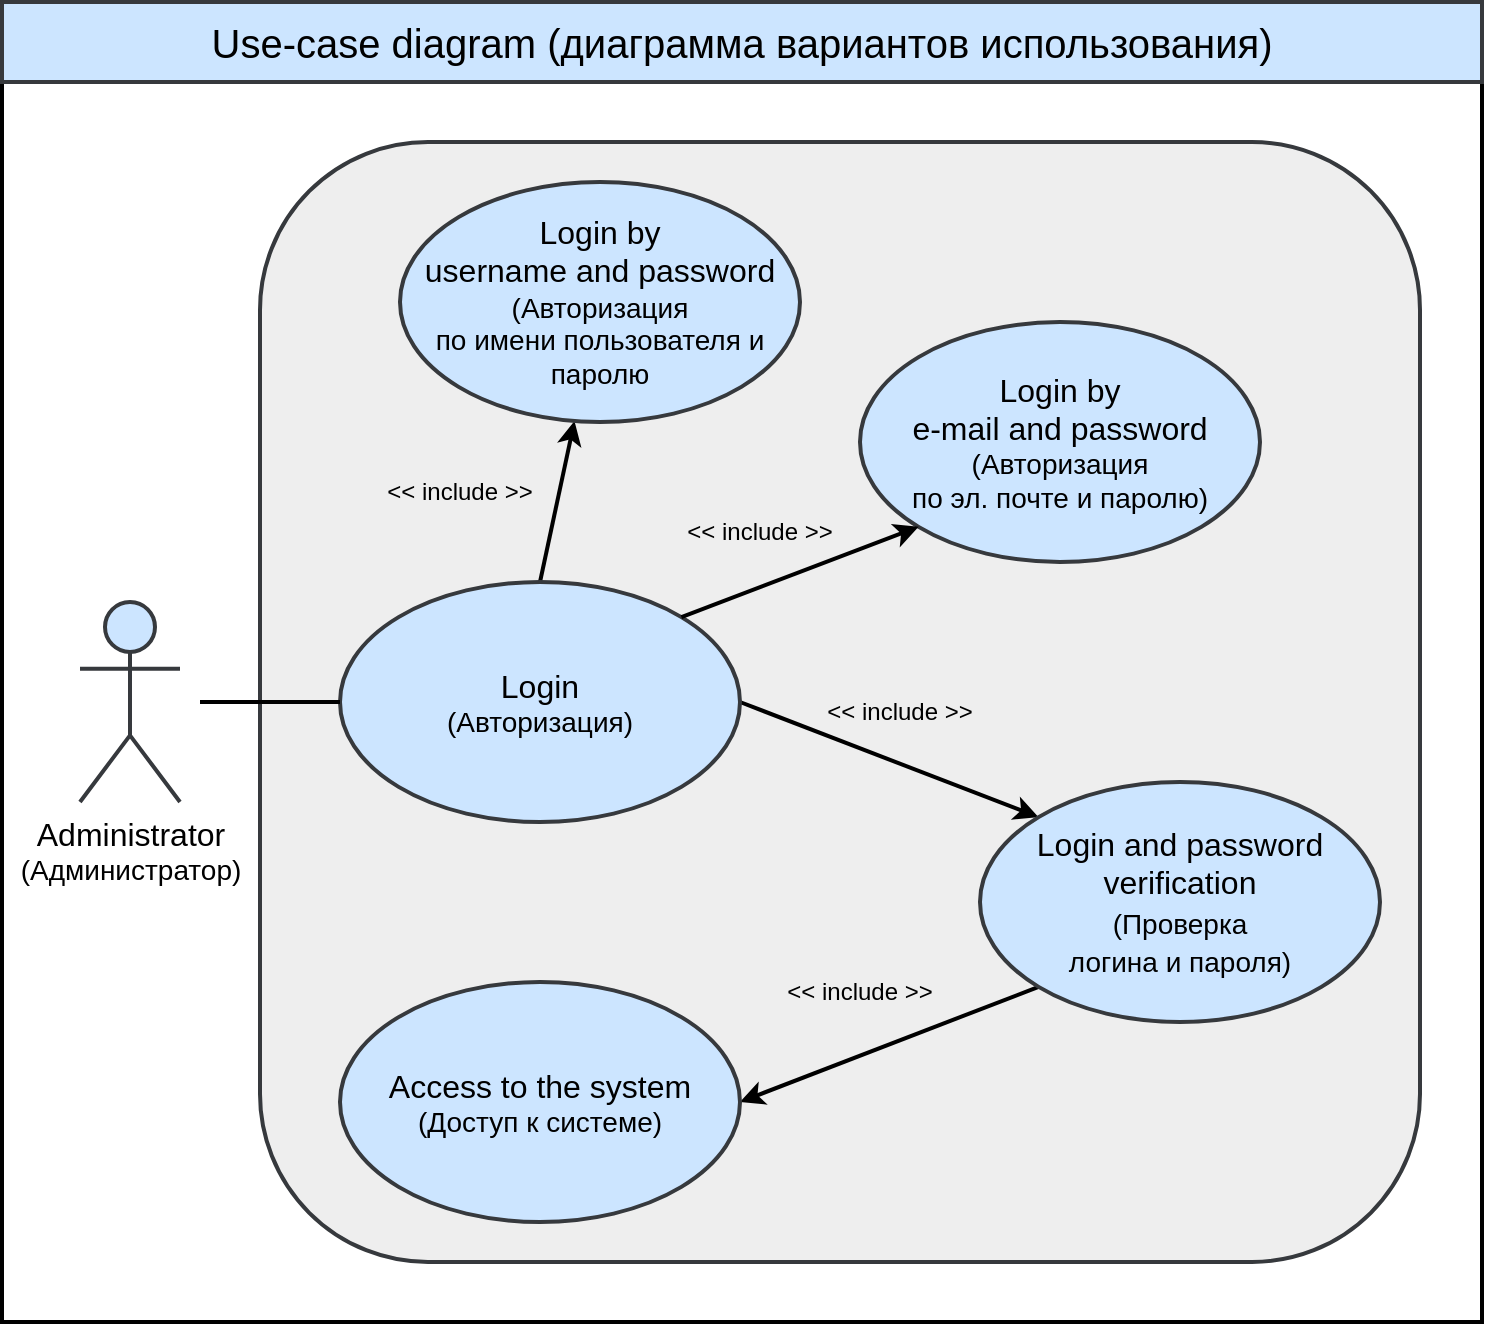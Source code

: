 <mxfile version="21.8.2" type="device">
  <diagram name="Use-case diagram" id="-hcLdymIl5YI1UWwQXHo">
    <mxGraphModel dx="1036" dy="702" grid="1" gridSize="10" guides="1" tooltips="1" connect="1" arrows="1" fold="1" page="1" pageScale="1" pageWidth="827" pageHeight="1169" math="0" shadow="0">
      <root>
        <mxCell id="0" />
        <mxCell id="1" parent="0" />
        <mxCell id="OODzUO_T71VTLAaAEDP0-20" value="" style="rounded=0;whiteSpace=wrap;html=1;fillColor=default;strokeWidth=2;" parent="1" vertex="1">
          <mxGeometry x="40" y="80" width="740" height="620" as="geometry" />
        </mxCell>
        <mxCell id="OODzUO_T71VTLAaAEDP0-21" value="" style="rounded=1;whiteSpace=wrap;html=1;strokeWidth=2;fillColor=#eeeeee;strokeColor=#36393d;" parent="1" vertex="1">
          <mxGeometry x="169" y="110" width="580" height="560" as="geometry" />
        </mxCell>
        <mxCell id="OODzUO_T71VTLAaAEDP0-1" value="&lt;font style=&quot;&quot;&gt;&lt;span style=&quot;font-size: 16px;&quot;&gt;Administrator&lt;/span&gt;&lt;br style=&quot;border-color: var(--border-color);&quot;&gt;&lt;font style=&quot;font-size: 14px;&quot;&gt;(Администратор)&lt;/font&gt;&lt;/font&gt;" style="shape=umlActor;verticalLabelPosition=bottom;verticalAlign=top;html=1;outlineConnect=0;fillColor=#cce5ff;strokeColor=#36393d;strokeWidth=2;" parent="1" vertex="1">
          <mxGeometry x="79" y="340" width="50" height="100" as="geometry" />
        </mxCell>
        <mxCell id="OODzUO_T71VTLAaAEDP0-9" style="rounded=0;orthogonalLoop=1;jettySize=auto;html=1;exitX=1;exitY=0.5;exitDx=0;exitDy=0;entryX=0;entryY=0;entryDx=0;entryDy=0;strokeWidth=2;" parent="1" source="OODzUO_T71VTLAaAEDP0-2" target="OODzUO_T71VTLAaAEDP0-3" edge="1">
          <mxGeometry relative="1" as="geometry" />
        </mxCell>
        <mxCell id="OODzUO_T71VTLAaAEDP0-11" style="rounded=0;orthogonalLoop=1;jettySize=auto;html=1;exitX=0.5;exitY=0;exitDx=0;exitDy=0;strokeWidth=2;" parent="1" source="OODzUO_T71VTLAaAEDP0-2" target="OODzUO_T71VTLAaAEDP0-4" edge="1">
          <mxGeometry relative="1" as="geometry" />
        </mxCell>
        <mxCell id="OODzUO_T71VTLAaAEDP0-2" value="&lt;font style=&quot;&quot;&gt;&lt;span style=&quot;font-size: 16px;&quot;&gt;Login&lt;/span&gt;&lt;br&gt;&lt;font style=&quot;font-size: 14px;&quot;&gt;(Авторизация)&lt;/font&gt;&lt;/font&gt;" style="ellipse;whiteSpace=wrap;html=1;fillColor=#cce5ff;strokeColor=#36393d;strokeWidth=2;" parent="1" vertex="1">
          <mxGeometry x="209" y="330" width="200" height="120" as="geometry" />
        </mxCell>
        <mxCell id="OODzUO_T71VTLAaAEDP0-10" style="rounded=0;orthogonalLoop=1;jettySize=auto;html=1;exitX=0;exitY=1;exitDx=0;exitDy=0;entryX=1;entryY=0.5;entryDx=0;entryDy=0;strokeWidth=2;" parent="1" source="OODzUO_T71VTLAaAEDP0-3" target="OODzUO_T71VTLAaAEDP0-6" edge="1">
          <mxGeometry relative="1" as="geometry" />
        </mxCell>
        <mxCell id="OODzUO_T71VTLAaAEDP0-3" value="&lt;font style=&quot;&quot;&gt;Login and password verification&lt;br style=&quot;font-size: 16px;&quot;&gt;&lt;font style=&quot;font-size: 14px;&quot;&gt;(Проверка&lt;br&gt;логина и пароля)&lt;/font&gt;&lt;br style=&quot;font-size: 16px;&quot;&gt;&lt;/font&gt;" style="ellipse;whiteSpace=wrap;html=1;fillColor=#cce5ff;strokeColor=#36393d;strokeWidth=2;fontSize=16;" parent="1" vertex="1">
          <mxGeometry x="529" y="430" width="200" height="120" as="geometry" />
        </mxCell>
        <mxCell id="OODzUO_T71VTLAaAEDP0-4" value="&lt;font style=&quot;&quot;&gt;&lt;span style=&quot;font-size: 16px;&quot;&gt;Login by&lt;/span&gt;&lt;br&gt;&lt;span style=&quot;font-size: 16px;&quot;&gt;username and password&lt;/span&gt;&lt;br&gt;&lt;font style=&quot;font-size: 14px;&quot;&gt;(Авторизация&lt;br&gt;по имени пользователя и паролю&lt;/font&gt;&lt;br&gt;&lt;/font&gt;" style="ellipse;whiteSpace=wrap;html=1;fillColor=#cce5ff;strokeColor=#36393d;strokeWidth=2;" parent="1" vertex="1">
          <mxGeometry x="239" y="130" width="200" height="120" as="geometry" />
        </mxCell>
        <mxCell id="OODzUO_T71VTLAaAEDP0-5" value="&lt;font style=&quot;&quot;&gt;&lt;span style=&quot;font-size: 16px;&quot;&gt;Login by&lt;/span&gt;&lt;br&gt;&lt;span style=&quot;font-size: 16px;&quot;&gt;e-mail and password&lt;/span&gt;&lt;br&gt;&lt;font style=&quot;font-size: 14px;&quot;&gt;(Авторизация&lt;br&gt;по эл. почте и паролю)&lt;/font&gt;&lt;br&gt;&lt;/font&gt;" style="ellipse;whiteSpace=wrap;html=1;fillColor=#cce5ff;strokeColor=#36393d;strokeWidth=2;" parent="1" vertex="1">
          <mxGeometry x="469" y="200" width="200" height="120" as="geometry" />
        </mxCell>
        <mxCell id="OODzUO_T71VTLAaAEDP0-6" value="&lt;font style=&quot;&quot;&gt;&lt;span style=&quot;font-size: 16px;&quot;&gt;Access to the system&lt;/span&gt;&lt;br&gt;&lt;font style=&quot;font-size: 14px;&quot;&gt;(Доступ к системе)&lt;/font&gt;&lt;br&gt;&lt;/font&gt;" style="ellipse;whiteSpace=wrap;html=1;fillColor=#cce5ff;strokeColor=#36393d;strokeWidth=2;" parent="1" vertex="1">
          <mxGeometry x="209" y="530" width="200" height="120" as="geometry" />
        </mxCell>
        <mxCell id="OODzUO_T71VTLAaAEDP0-12" style="rounded=0;orthogonalLoop=1;jettySize=auto;html=1;exitX=1;exitY=0;exitDx=0;exitDy=0;entryX=0;entryY=1;entryDx=0;entryDy=0;strokeWidth=2;" parent="1" source="OODzUO_T71VTLAaAEDP0-2" target="OODzUO_T71VTLAaAEDP0-5" edge="1">
          <mxGeometry relative="1" as="geometry" />
        </mxCell>
        <mxCell id="OODzUO_T71VTLAaAEDP0-15" value="" style="endArrow=none;html=1;rounded=0;strokeWidth=2;entryX=0;entryY=0.5;entryDx=0;entryDy=0;" parent="1" target="OODzUO_T71VTLAaAEDP0-2" edge="1">
          <mxGeometry width="50" height="50" relative="1" as="geometry">
            <mxPoint x="139" y="390" as="sourcePoint" />
            <mxPoint x="439" y="330" as="targetPoint" />
          </mxGeometry>
        </mxCell>
        <mxCell id="OODzUO_T71VTLAaAEDP0-16" value="&amp;lt;&amp;lt; include &amp;gt;&amp;gt;" style="text;html=1;strokeColor=none;fillColor=none;align=center;verticalAlign=middle;whiteSpace=wrap;rounded=0;" parent="1" vertex="1">
          <mxGeometry x="229" y="270" width="80" height="30" as="geometry" />
        </mxCell>
        <mxCell id="OODzUO_T71VTLAaAEDP0-17" value="&amp;lt;&amp;lt; include &amp;gt;&amp;gt;" style="text;html=1;strokeColor=none;fillColor=none;align=center;verticalAlign=middle;whiteSpace=wrap;rounded=0;" parent="1" vertex="1">
          <mxGeometry x="379" y="290" width="80" height="30" as="geometry" />
        </mxCell>
        <mxCell id="OODzUO_T71VTLAaAEDP0-18" value="&amp;lt;&amp;lt; include &amp;gt;&amp;gt;" style="text;html=1;strokeColor=none;fillColor=none;align=center;verticalAlign=middle;whiteSpace=wrap;rounded=0;" parent="1" vertex="1">
          <mxGeometry x="449" y="380" width="80" height="30" as="geometry" />
        </mxCell>
        <mxCell id="OODzUO_T71VTLAaAEDP0-19" value="&amp;lt;&amp;lt; include &amp;gt;&amp;gt;" style="text;html=1;strokeColor=none;fillColor=none;align=center;verticalAlign=middle;whiteSpace=wrap;rounded=0;" parent="1" vertex="1">
          <mxGeometry x="429" y="520" width="80" height="30" as="geometry" />
        </mxCell>
        <mxCell id="OODzUO_T71VTLAaAEDP0-22" value="&lt;font style=&quot;font-size: 20px;&quot;&gt;Use-case diagram (диаграмма вариантов использования)&lt;/font&gt;" style="rounded=0;whiteSpace=wrap;html=1;fillColor=#cce5ff;strokeWidth=2;strokeColor=#36393d;" parent="1" vertex="1">
          <mxGeometry x="40" y="40" width="740" height="40" as="geometry" />
        </mxCell>
      </root>
    </mxGraphModel>
  </diagram>
</mxfile>
